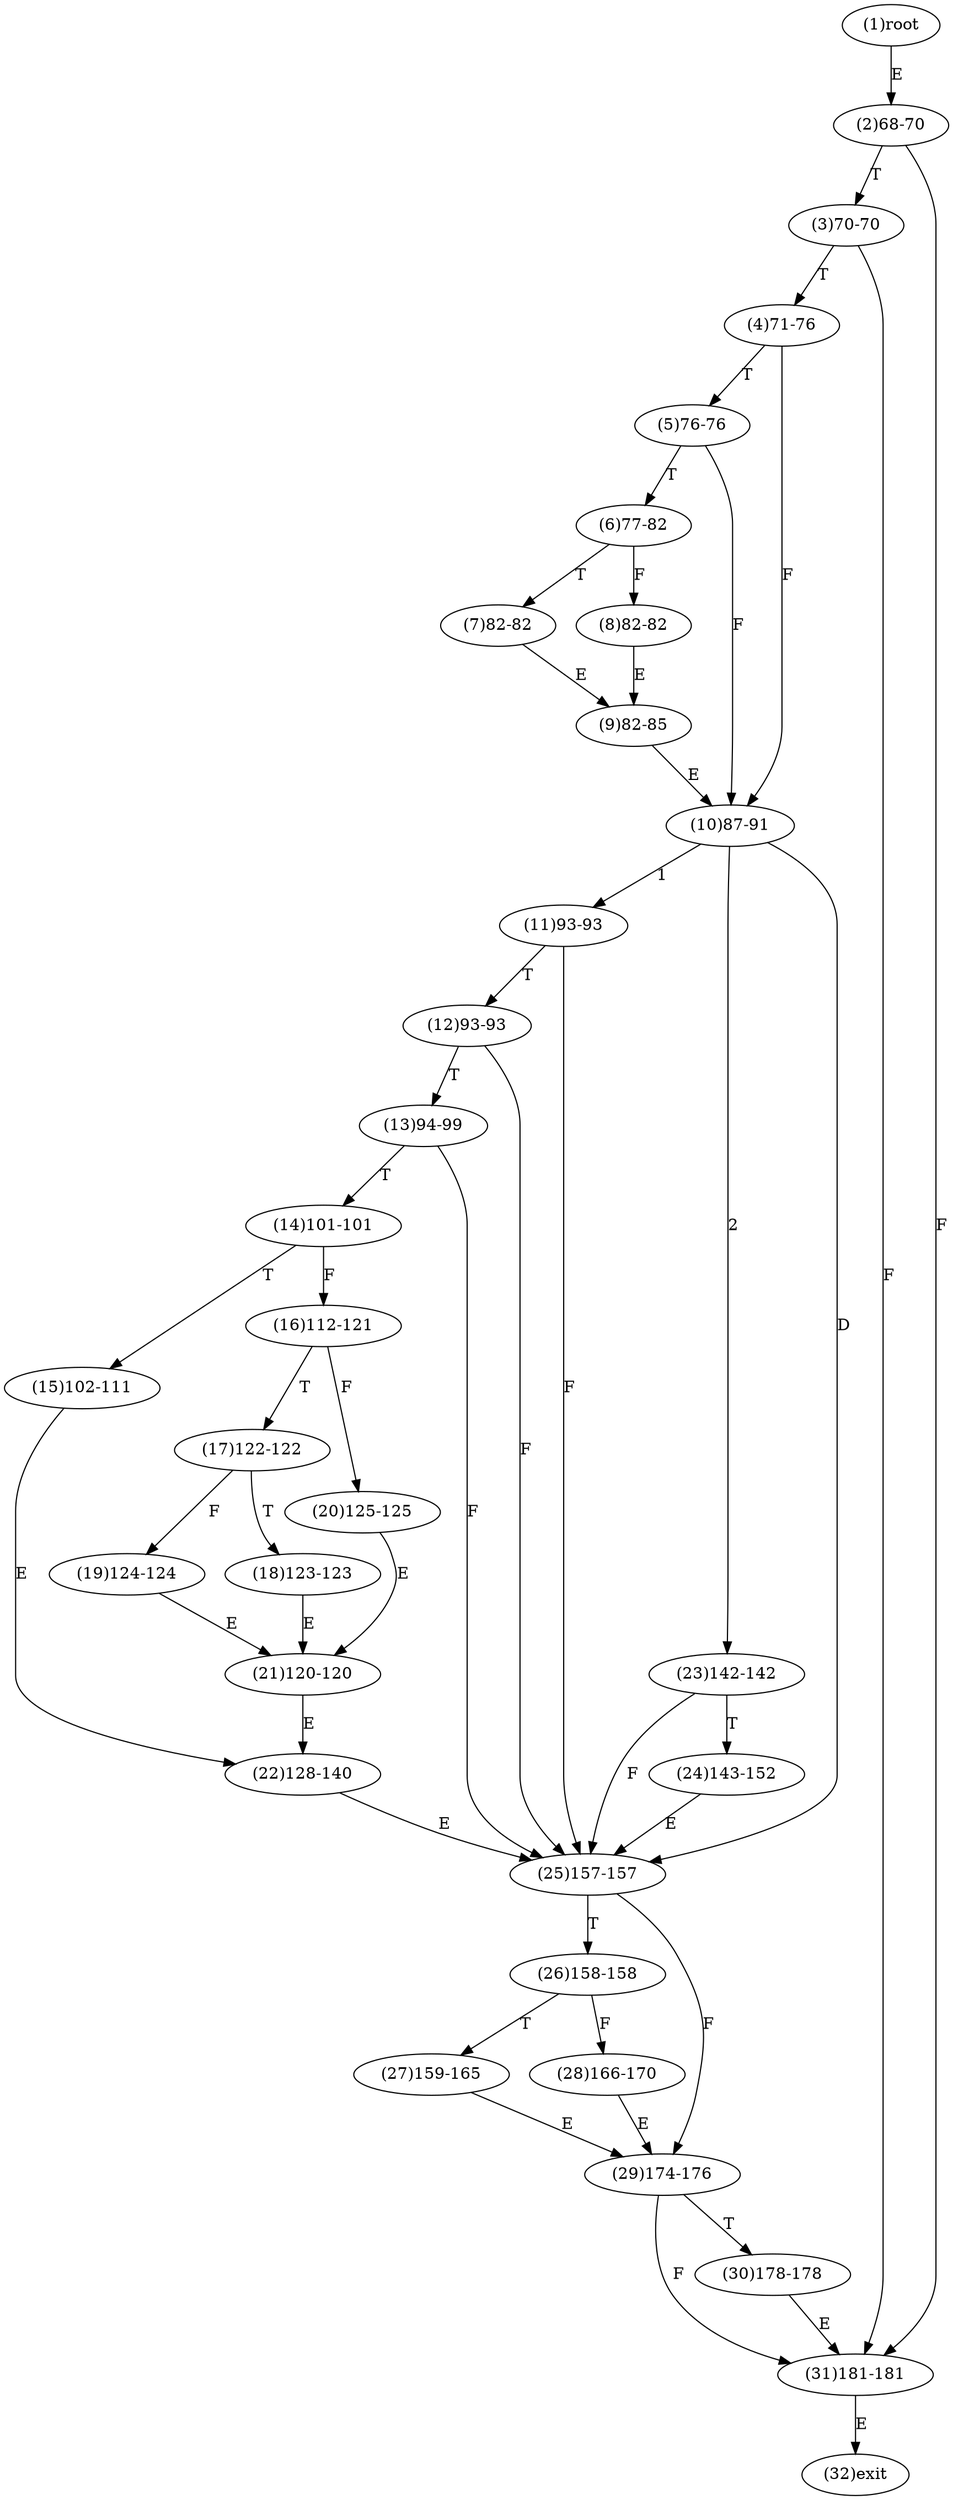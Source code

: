 digraph "" { 
1[ label="(1)root"];
2[ label="(2)68-70"];
3[ label="(3)70-70"];
4[ label="(4)71-76"];
5[ label="(5)76-76"];
6[ label="(6)77-82"];
7[ label="(7)82-82"];
8[ label="(8)82-82"];
9[ label="(9)82-85"];
10[ label="(10)87-91"];
11[ label="(11)93-93"];
12[ label="(12)93-93"];
13[ label="(13)94-99"];
14[ label="(14)101-101"];
15[ label="(15)102-111"];
17[ label="(17)122-122"];
16[ label="(16)112-121"];
19[ label="(19)124-124"];
18[ label="(18)123-123"];
21[ label="(21)120-120"];
20[ label="(20)125-125"];
23[ label="(23)142-142"];
22[ label="(22)128-140"];
25[ label="(25)157-157"];
24[ label="(24)143-152"];
27[ label="(27)159-165"];
26[ label="(26)158-158"];
29[ label="(29)174-176"];
28[ label="(28)166-170"];
31[ label="(31)181-181"];
30[ label="(30)178-178"];
32[ label="(32)exit"];
1->2[ label="E"];
2->31[ label="F"];
2->3[ label="T"];
3->31[ label="F"];
3->4[ label="T"];
4->10[ label="F"];
4->5[ label="T"];
5->10[ label="F"];
5->6[ label="T"];
6->8[ label="F"];
6->7[ label="T"];
7->9[ label="E"];
8->9[ label="E"];
9->10[ label="E"];
10->11[ label="1"];
10->23[ label="2"];
10->25[ label="D"];
11->25[ label="F"];
11->12[ label="T"];
12->25[ label="F"];
12->13[ label="T"];
13->25[ label="F"];
13->14[ label="T"];
14->16[ label="F"];
14->15[ label="T"];
15->22[ label="E"];
16->20[ label="F"];
16->17[ label="T"];
17->19[ label="F"];
17->18[ label="T"];
18->21[ label="E"];
19->21[ label="E"];
20->21[ label="E"];
21->22[ label="E"];
22->25[ label="E"];
23->25[ label="F"];
23->24[ label="T"];
24->25[ label="E"];
25->29[ label="F"];
25->26[ label="T"];
26->28[ label="F"];
26->27[ label="T"];
27->29[ label="E"];
28->29[ label="E"];
29->31[ label="F"];
29->30[ label="T"];
30->31[ label="E"];
31->32[ label="E"];
}